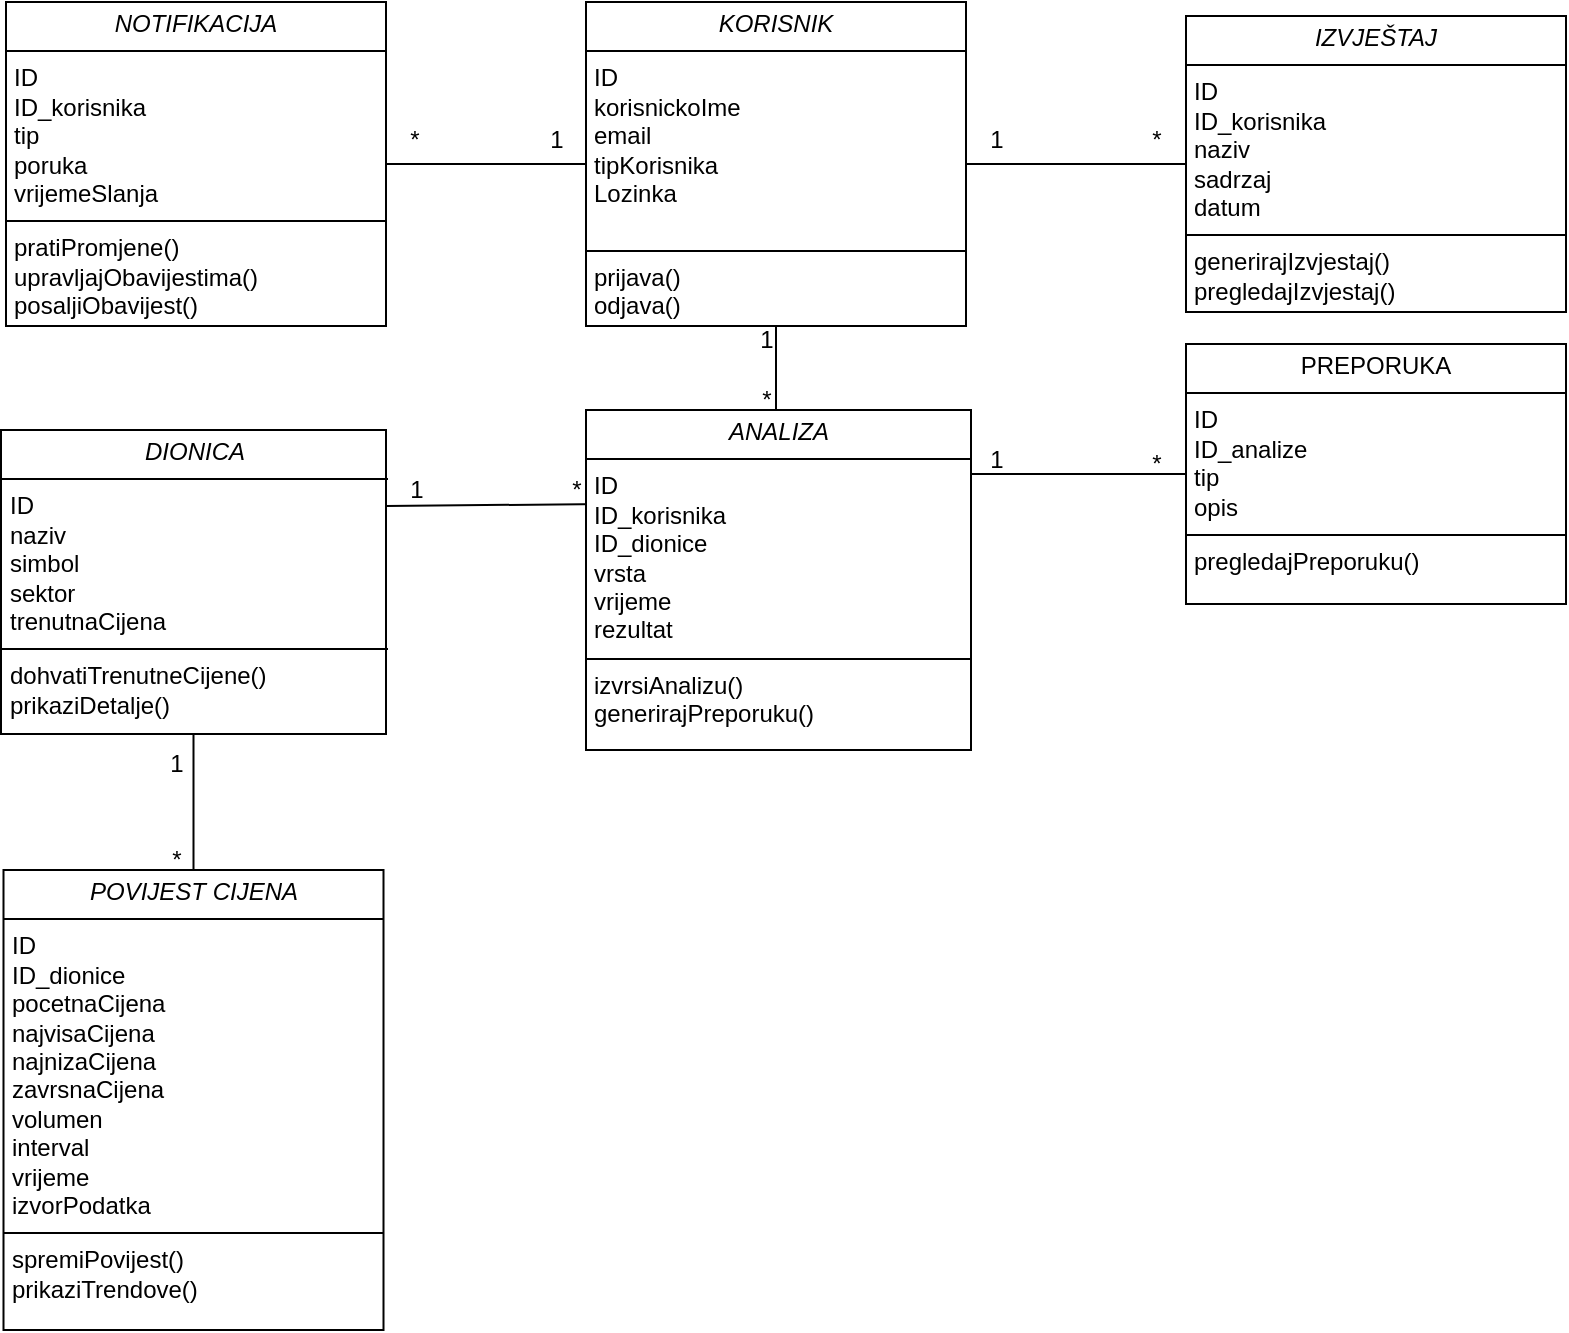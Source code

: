 <mxfile version="27.1.5">
  <diagram name="Dijagram klasa" id="ah4-4o1aJsZ9hj4hK-Dv">
    <mxGraphModel dx="1181" dy="654" grid="1" gridSize="10" guides="1" tooltips="1" connect="1" arrows="1" fold="1" page="1" pageScale="1" pageWidth="827" pageHeight="1169" math="0" shadow="0">
      <root>
        <mxCell id="0" />
        <mxCell id="1" parent="0" />
        <mxCell id="fDnfzG1w70V0ZJ7SQX_a-43" value="&lt;p style=&quot;margin:0px;margin-top:4px;text-align:center;&quot;&gt;&lt;i&gt;NOTIFIKACIJA&lt;/i&gt;&lt;/p&gt;&lt;hr size=&quot;1&quot; style=&quot;border-style:solid;&quot;&gt;&lt;p style=&quot;margin:0px;margin-left:4px;&quot;&gt;ID&lt;br&gt;ID_korisnika&lt;/p&gt;&lt;p style=&quot;margin:0px;margin-left:4px;&quot;&gt;tip&lt;/p&gt;&lt;p style=&quot;margin:0px;margin-left:4px;&quot;&gt;poruka&lt;br&gt;vrijemeSlanja&lt;/p&gt;&lt;hr size=&quot;1&quot; style=&quot;border-style:solid;&quot;&gt;&lt;p style=&quot;margin:0px;margin-left:4px;&quot;&gt;&lt;span style=&quot;background-color: transparent; color: light-dark(rgb(0, 0, 0), rgb(255, 255, 255));&quot;&gt;pratiPromjene()&lt;br&gt;upravljajObavijestima()&lt;br&gt;posaljiObavijest()&lt;/span&gt;&lt;/p&gt;&lt;p style=&quot;margin:0px;margin-left:4px;&quot;&gt;&lt;br&gt;&lt;/p&gt;" style="verticalAlign=top;align=left;overflow=fill;html=1;whiteSpace=wrap;" vertex="1" parent="1">
          <mxGeometry x="60" y="356" width="190" height="162" as="geometry" />
        </mxCell>
        <mxCell id="fDnfzG1w70V0ZJ7SQX_a-44" value="&lt;p style=&quot;margin:0px;margin-top:4px;text-align:center;&quot;&gt;PREPORUKA&lt;/p&gt;&lt;hr size=&quot;1&quot; style=&quot;border-style:solid;&quot;&gt;&lt;p style=&quot;margin:0px;margin-left:4px;&quot;&gt;ID&lt;/p&gt;&lt;p style=&quot;margin:0px;margin-left:4px;&quot;&gt;ID_analize&lt;/p&gt;&lt;p style=&quot;margin:0px;margin-left:4px;&quot;&gt;tip&lt;br&gt;opis&lt;/p&gt;&lt;hr size=&quot;1&quot; style=&quot;border-style:solid;&quot;&gt;&lt;p style=&quot;margin:0px;margin-left:4px;&quot;&gt;&lt;span style=&quot;background-color: transparent; color: light-dark(rgb(0, 0, 0), rgb(255, 255, 255));&quot;&gt;pregledajPreporuku()&lt;/span&gt;&lt;/p&gt;&lt;p style=&quot;margin:0px;margin-left:4px;&quot;&gt;&lt;br&gt;&lt;/p&gt;" style="verticalAlign=top;align=left;overflow=fill;html=1;whiteSpace=wrap;" vertex="1" parent="1">
          <mxGeometry x="650" y="527" width="190" height="130" as="geometry" />
        </mxCell>
        <mxCell id="fDnfzG1w70V0ZJ7SQX_a-45" value="&lt;p style=&quot;margin:0px;margin-top:4px;text-align:center;&quot;&gt;&lt;i&gt;IZVJEŠTAJ&lt;/i&gt;&lt;/p&gt;&lt;hr size=&quot;1&quot; style=&quot;border-style:solid;&quot;&gt;&lt;p style=&quot;margin:0px;margin-left:4px;&quot;&gt;ID&lt;br&gt;ID_korisnika&lt;/p&gt;&lt;p style=&quot;margin:0px;margin-left:4px;&quot;&gt;naziv&lt;/p&gt;&lt;p style=&quot;margin:0px;margin-left:4px;&quot;&gt;sadrzaj&lt;br&gt;datum&lt;/p&gt;&lt;hr size=&quot;1&quot; style=&quot;border-style:solid;&quot;&gt;&lt;p style=&quot;margin:0px;margin-left:4px;&quot;&gt;generirajIzvjestaj()&lt;/p&gt;&lt;p style=&quot;margin:0px;margin-left:4px;&quot;&gt;pregledajIzvjestaj()&lt;/p&gt;&lt;p style=&quot;margin:0px;margin-left:4px;&quot;&gt;&lt;br&gt;&lt;/p&gt;&lt;p style=&quot;margin:0px;margin-left:4px;&quot;&gt;&lt;br&gt;&lt;/p&gt;" style="verticalAlign=top;align=left;overflow=fill;html=1;whiteSpace=wrap;" vertex="1" parent="1">
          <mxGeometry x="650" y="363" width="190" height="148" as="geometry" />
        </mxCell>
        <mxCell id="fDnfzG1w70V0ZJ7SQX_a-46" value="&lt;p style=&quot;margin:0px;margin-top:4px;text-align:center;&quot;&gt;&lt;i&gt;KORISNIK&lt;/i&gt;&lt;/p&gt;&lt;hr size=&quot;1&quot; style=&quot;border-style:solid;&quot;&gt;&lt;p style=&quot;margin:0px;margin-left:4px;&quot;&gt;ID&lt;/p&gt;&lt;p style=&quot;margin:0px;margin-left:4px;&quot;&gt;korisnickoIme&lt;br&gt;email&lt;br&gt;tipKorisnika&lt;br&gt;Lozinka&lt;br&gt;&lt;br&gt;&lt;/p&gt;&lt;hr size=&quot;1&quot; style=&quot;border-style:solid;&quot;&gt;&lt;p style=&quot;margin:0px;margin-left:4px;&quot;&gt;prijava()&lt;/p&gt;&lt;p style=&quot;margin:0px;margin-left:4px;&quot;&gt;odjava()&lt;/p&gt;&lt;p style=&quot;margin:0px;margin-left:4px;&quot;&gt;&lt;br&gt;&lt;/p&gt;" style="verticalAlign=top;align=left;overflow=fill;html=1;whiteSpace=wrap;" vertex="1" parent="1">
          <mxGeometry x="350" y="356" width="190" height="162" as="geometry" />
        </mxCell>
        <mxCell id="fDnfzG1w70V0ZJ7SQX_a-49" value="" style="endArrow=none;html=1;rounded=0;entryX=0;entryY=0.5;entryDx=0;entryDy=0;exitX=1;exitY=0.5;exitDx=0;exitDy=0;" edge="1" parent="1" source="fDnfzG1w70V0ZJ7SQX_a-43" target="fDnfzG1w70V0ZJ7SQX_a-46">
          <mxGeometry width="50" height="50" relative="1" as="geometry">
            <mxPoint x="270" y="440" as="sourcePoint" />
            <mxPoint x="344.08" y="436.58" as="targetPoint" />
          </mxGeometry>
        </mxCell>
        <mxCell id="fDnfzG1w70V0ZJ7SQX_a-50" value="1" style="text;html=1;align=center;verticalAlign=middle;resizable=0;points=[];autosize=1;strokeColor=none;fillColor=none;" vertex="1" parent="1">
          <mxGeometry x="320" y="410" width="30" height="30" as="geometry" />
        </mxCell>
        <mxCell id="fDnfzG1w70V0ZJ7SQX_a-51" value="*" style="text;html=1;align=center;verticalAlign=middle;resizable=0;points=[];autosize=1;strokeColor=none;fillColor=none;" vertex="1" parent="1">
          <mxGeometry x="248.75" y="410" width="30" height="30" as="geometry" />
        </mxCell>
        <mxCell id="fDnfzG1w70V0ZJ7SQX_a-52" value="" style="endArrow=none;html=1;rounded=0;exitX=1;exitY=0.5;exitDx=0;exitDy=0;entryX=0;entryY=0.5;entryDx=0;entryDy=0;" edge="1" parent="1" target="fDnfzG1w70V0ZJ7SQX_a-44">
          <mxGeometry width="50" height="50" relative="1" as="geometry">
            <mxPoint x="530" y="592" as="sourcePoint" />
            <mxPoint x="615" y="594" as="targetPoint" />
          </mxGeometry>
        </mxCell>
        <mxCell id="fDnfzG1w70V0ZJ7SQX_a-53" value="1" style="text;html=1;align=center;verticalAlign=middle;resizable=0;points=[];autosize=1;strokeColor=none;fillColor=none;" vertex="1" parent="1">
          <mxGeometry x="540" y="570" width="30" height="30" as="geometry" />
        </mxCell>
        <mxCell id="fDnfzG1w70V0ZJ7SQX_a-54" value="*" style="text;html=1;align=center;verticalAlign=middle;resizable=0;points=[];autosize=1;strokeColor=none;fillColor=none;" vertex="1" parent="1">
          <mxGeometry x="620" y="572" width="30" height="30" as="geometry" />
        </mxCell>
        <mxCell id="fDnfzG1w70V0ZJ7SQX_a-55" value="" style="endArrow=none;html=1;rounded=0;entryX=0;entryY=0.5;entryDx=0;entryDy=0;exitX=1;exitY=0.5;exitDx=0;exitDy=0;" edge="1" parent="1" source="fDnfzG1w70V0ZJ7SQX_a-46" target="fDnfzG1w70V0ZJ7SQX_a-45">
          <mxGeometry width="50" height="50" relative="1" as="geometry">
            <mxPoint x="445" y="632" as="sourcePoint" />
            <mxPoint x="500" y="802" as="targetPoint" />
          </mxGeometry>
        </mxCell>
        <mxCell id="fDnfzG1w70V0ZJ7SQX_a-61" value="" style="endArrow=none;html=1;rounded=0;exitX=0.5;exitY=0;exitDx=0;exitDy=0;entryX=0.5;entryY=1;entryDx=0;entryDy=0;" edge="1" parent="1" target="fDnfzG1w70V0ZJ7SQX_a-46">
          <mxGeometry width="50" height="50" relative="1" as="geometry">
            <mxPoint x="445" y="562" as="sourcePoint" />
            <mxPoint x="360" y="472" as="targetPoint" />
          </mxGeometry>
        </mxCell>
        <mxCell id="fDnfzG1w70V0ZJ7SQX_a-62" value="*" style="text;html=1;align=center;verticalAlign=middle;resizable=0;points=[];autosize=1;strokeColor=none;fillColor=none;" vertex="1" parent="1">
          <mxGeometry x="425" y="540" width="30" height="30" as="geometry" />
        </mxCell>
        <mxCell id="fDnfzG1w70V0ZJ7SQX_a-63" value="1" style="text;html=1;align=center;verticalAlign=middle;resizable=0;points=[];autosize=1;strokeColor=none;fillColor=none;" vertex="1" parent="1">
          <mxGeometry x="425" y="510" width="30" height="30" as="geometry" />
        </mxCell>
        <mxCell id="fDnfzG1w70V0ZJ7SQX_a-72" value="&lt;p style=&quot;margin:0px;margin-top:4px;text-align:center;&quot;&gt;&lt;i&gt;DIONICA&lt;/i&gt;&lt;/p&gt;&lt;hr size=&quot;1&quot; style=&quot;border-style:solid;&quot;&gt;&lt;p style=&quot;margin:0px;margin-left:4px;&quot;&gt;ID&lt;/p&gt;&lt;p style=&quot;margin:0px;margin-left:4px;&quot;&gt;naziv&lt;/p&gt;&lt;p style=&quot;margin:0px;margin-left:4px;&quot;&gt;simbol&lt;br&gt;sektor&lt;br&gt;trenutnaCijena&lt;/p&gt;&lt;hr size=&quot;1&quot; style=&quot;border-style:solid;&quot;&gt;&lt;p style=&quot;margin:0px;margin-left:4px;&quot;&gt;dohvatiTrenutneCijene()&lt;/p&gt;&lt;p style=&quot;margin:0px;margin-left:4px;&quot;&gt;prikaziDetalje()&lt;/p&gt;&lt;p style=&quot;margin:0px;margin-left:4px;&quot;&gt;&lt;br&gt;&lt;/p&gt;" style="verticalAlign=top;align=left;overflow=fill;html=1;whiteSpace=wrap;" vertex="1" parent="1">
          <mxGeometry x="57.5" y="570" width="192.5" height="152" as="geometry" />
        </mxCell>
        <mxCell id="fDnfzG1w70V0ZJ7SQX_a-84" value="" style="endArrow=none;html=1;rounded=0;entryX=0;entryY=0.75;entryDx=0;entryDy=0;exitX=1;exitY=0.25;exitDx=0;exitDy=0;" edge="1" parent="1" source="fDnfzG1w70V0ZJ7SQX_a-72">
          <mxGeometry width="50" height="50" relative="1" as="geometry">
            <mxPoint x="310" y="590" as="sourcePoint" />
            <mxPoint x="360" y="607" as="targetPoint" />
          </mxGeometry>
        </mxCell>
        <mxCell id="fDnfzG1w70V0ZJ7SQX_a-85" value="1" style="text;html=1;align=center;verticalAlign=middle;resizable=0;points=[];autosize=1;strokeColor=none;fillColor=none;" vertex="1" parent="1">
          <mxGeometry x="250" y="585" width="30" height="30" as="geometry" />
        </mxCell>
        <mxCell id="fDnfzG1w70V0ZJ7SQX_a-86" value="*" style="text;html=1;align=center;verticalAlign=middle;resizable=0;points=[];autosize=1;strokeColor=none;fillColor=none;" vertex="1" parent="1">
          <mxGeometry x="330" y="585" width="30" height="30" as="geometry" />
        </mxCell>
        <mxCell id="fDnfzG1w70V0ZJ7SQX_a-87" value="&lt;p style=&quot;margin:0px;margin-top:4px;text-align:center;&quot;&gt;&lt;i&gt;POVIJEST CIJENA&lt;/i&gt;&lt;/p&gt;&lt;hr size=&quot;1&quot; style=&quot;border-style:solid;&quot;&gt;&lt;p style=&quot;margin:0px;margin-left:4px;&quot;&gt;ID&lt;/p&gt;&lt;p style=&quot;margin:0px;margin-left:4px;&quot;&gt;ID_dionice&lt;br&gt;pocetnaCijena&lt;br&gt;najvisaCijena&lt;br&gt;najnizaCijena&lt;br&gt;zavrsnaCijena&lt;br&gt;volumen&lt;br&gt;interval&lt;/p&gt;&lt;p style=&quot;margin:0px;margin-left:4px;&quot;&gt;vrijeme&lt;/p&gt;&lt;p style=&quot;margin:0px;margin-left:4px;&quot;&gt;izvorPodatka&lt;/p&gt;&lt;hr size=&quot;1&quot; style=&quot;border-style:solid;&quot;&gt;&lt;p style=&quot;margin:0px;margin-left:4px;&quot;&gt;spremiPovijest()&lt;br&gt;prikaziTrendove()&lt;/p&gt;" style="verticalAlign=top;align=left;overflow=fill;html=1;whiteSpace=wrap;" vertex="1" parent="1">
          <mxGeometry x="58.75" y="790" width="190" height="230" as="geometry" />
        </mxCell>
        <mxCell id="fDnfzG1w70V0ZJ7SQX_a-88" value="1" style="text;html=1;align=center;verticalAlign=middle;resizable=0;points=[];autosize=1;strokeColor=none;fillColor=none;" vertex="1" parent="1">
          <mxGeometry x="540" y="410" width="30" height="30" as="geometry" />
        </mxCell>
        <mxCell id="fDnfzG1w70V0ZJ7SQX_a-90" value="*" style="text;html=1;align=center;verticalAlign=middle;resizable=0;points=[];autosize=1;strokeColor=none;fillColor=none;" vertex="1" parent="1">
          <mxGeometry x="620" y="410" width="30" height="30" as="geometry" />
        </mxCell>
        <mxCell id="fDnfzG1w70V0ZJ7SQX_a-91" value="&lt;p style=&quot;margin:0px;margin-top:4px;text-align:center;&quot;&gt;&lt;i&gt;ANALIZA&lt;/i&gt;&lt;/p&gt;&lt;hr size=&quot;1&quot; style=&quot;border-style:solid;&quot;&gt;&lt;p style=&quot;margin:0px;margin-left:4px;&quot;&gt;ID&lt;/p&gt;&lt;p style=&quot;margin:0px;margin-left:4px;&quot;&gt;ID_korisnika&lt;/p&gt;&lt;p style=&quot;margin:0px;margin-left:4px;&quot;&gt;ID_dionice&lt;br&gt;vrsta&lt;br&gt;vrijeme&lt;br&gt;rezultat&lt;/p&gt;&lt;hr size=&quot;1&quot; style=&quot;border-style:solid;&quot;&gt;&lt;p style=&quot;margin:0px;margin-left:4px;&quot;&gt;izvrsiAnalizu()&lt;br&gt;generirajPreporuku()&lt;/p&gt;&lt;p style=&quot;margin:0px;margin-left:4px;&quot;&gt;&lt;br&gt;&lt;/p&gt;" style="verticalAlign=top;align=left;overflow=fill;html=1;whiteSpace=wrap;" vertex="1" parent="1">
          <mxGeometry x="350" y="560" width="192.5" height="170" as="geometry" />
        </mxCell>
        <mxCell id="fDnfzG1w70V0ZJ7SQX_a-92" value="*" style="text;html=1;align=center;verticalAlign=middle;resizable=0;points=[];autosize=1;strokeColor=none;fillColor=none;" vertex="1" parent="1">
          <mxGeometry x="130" y="770" width="30" height="30" as="geometry" />
        </mxCell>
        <mxCell id="fDnfzG1w70V0ZJ7SQX_a-93" value="1" style="text;html=1;align=center;verticalAlign=middle;resizable=0;points=[];autosize=1;strokeColor=none;fillColor=none;" vertex="1" parent="1">
          <mxGeometry x="130" y="722" width="30" height="30" as="geometry" />
        </mxCell>
        <mxCell id="fDnfzG1w70V0ZJ7SQX_a-94" value="" style="endArrow=none;html=1;rounded=0;entryX=0.5;entryY=0;entryDx=0;entryDy=0;exitX=0.5;exitY=1;exitDx=0;exitDy=0;" edge="1" parent="1" source="fDnfzG1w70V0ZJ7SQX_a-72" target="fDnfzG1w70V0ZJ7SQX_a-87">
          <mxGeometry width="50" height="50" relative="1" as="geometry">
            <mxPoint x="300" y="821" as="sourcePoint" />
            <mxPoint x="410" y="820" as="targetPoint" />
          </mxGeometry>
        </mxCell>
      </root>
    </mxGraphModel>
  </diagram>
</mxfile>
